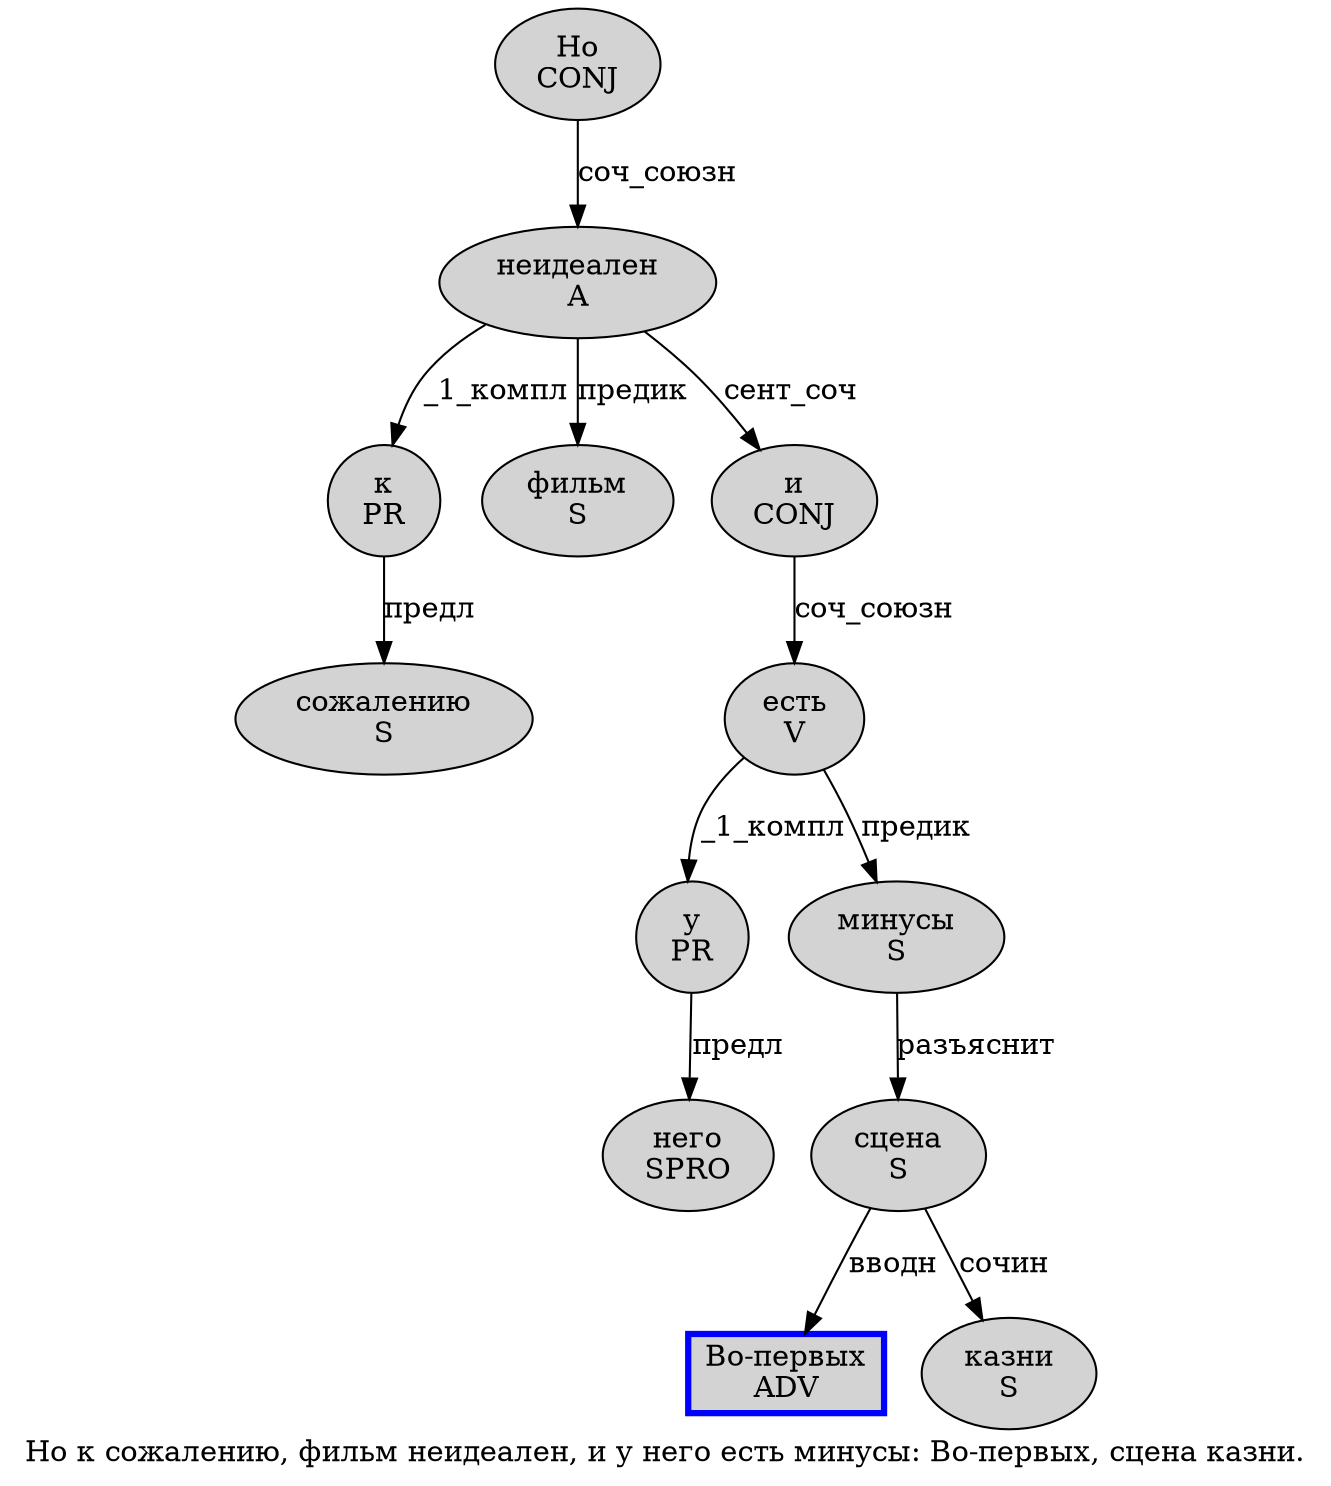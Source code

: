 digraph SENTENCE_1625 {
	graph [label="Но к сожалению, фильм неидеален, и у него есть минусы: Во-первых, сцена казни."]
	node [style=filled]
		0 [label="Но
CONJ" color="" fillcolor=lightgray penwidth=1 shape=ellipse]
		1 [label="к
PR" color="" fillcolor=lightgray penwidth=1 shape=ellipse]
		2 [label="сожалению
S" color="" fillcolor=lightgray penwidth=1 shape=ellipse]
		4 [label="фильм
S" color="" fillcolor=lightgray penwidth=1 shape=ellipse]
		5 [label="неидеален
A" color="" fillcolor=lightgray penwidth=1 shape=ellipse]
		7 [label="и
CONJ" color="" fillcolor=lightgray penwidth=1 shape=ellipse]
		8 [label="у
PR" color="" fillcolor=lightgray penwidth=1 shape=ellipse]
		9 [label="него
SPRO" color="" fillcolor=lightgray penwidth=1 shape=ellipse]
		10 [label="есть
V" color="" fillcolor=lightgray penwidth=1 shape=ellipse]
		11 [label="минусы
S" color="" fillcolor=lightgray penwidth=1 shape=ellipse]
		13 [label="Во-первых
ADV" color=blue fillcolor=lightgray penwidth=3 shape=box]
		15 [label="сцена
S" color="" fillcolor=lightgray penwidth=1 shape=ellipse]
		16 [label="казни
S" color="" fillcolor=lightgray penwidth=1 shape=ellipse]
			11 -> 15 [label="разъяснит"]
			0 -> 5 [label="соч_союзн"]
			15 -> 13 [label="вводн"]
			15 -> 16 [label="сочин"]
			10 -> 8 [label="_1_компл"]
			10 -> 11 [label="предик"]
			1 -> 2 [label="предл"]
			8 -> 9 [label="предл"]
			5 -> 1 [label="_1_компл"]
			5 -> 4 [label="предик"]
			5 -> 7 [label="сент_соч"]
			7 -> 10 [label="соч_союзн"]
}